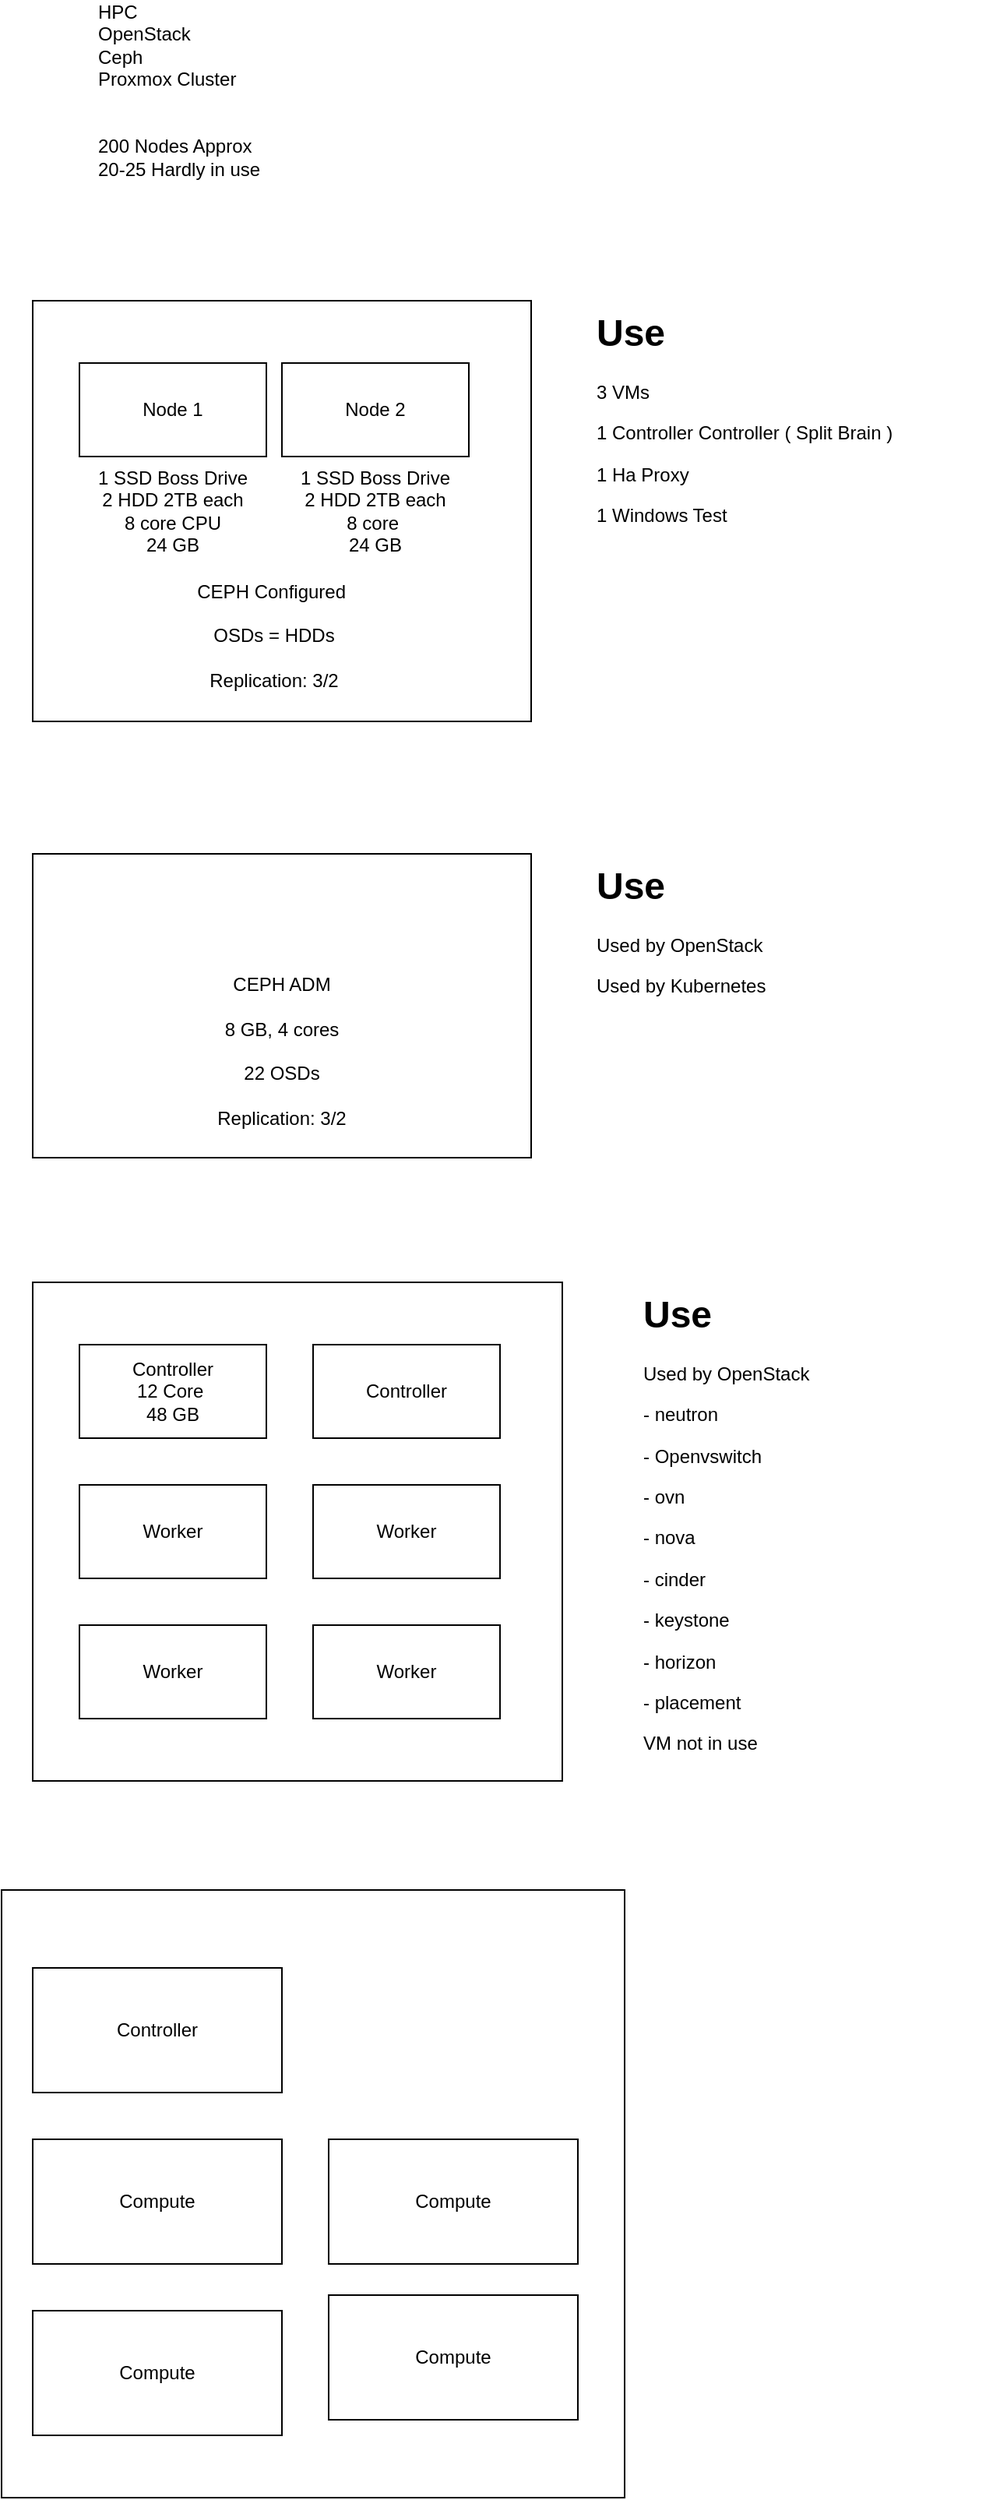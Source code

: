 <mxfile version="26.0.7">
  <diagram name="Page-1" id="2cJxX8rCElqf9o_g5jlh">
    <mxGraphModel dx="984" dy="695" grid="1" gridSize="10" guides="1" tooltips="1" connect="1" arrows="1" fold="1" page="1" pageScale="1" pageWidth="827" pageHeight="1169" math="0" shadow="0">
      <root>
        <mxCell id="0" />
        <mxCell id="1" parent="0" />
        <mxCell id="kHgYxxEt7aaKrCcU35Kq-28" value="" style="rounded=0;whiteSpace=wrap;html=1;" vertex="1" parent="1">
          <mxGeometry x="70" y="1250" width="400" height="390" as="geometry" />
        </mxCell>
        <mxCell id="kHgYxxEt7aaKrCcU35Kq-7" value="" style="rounded=0;whiteSpace=wrap;html=1;" vertex="1" parent="1">
          <mxGeometry x="90" y="230" width="320" height="270" as="geometry" />
        </mxCell>
        <mxCell id="kHgYxxEt7aaKrCcU35Kq-1" value="HPC&lt;div&gt;OpenStack&lt;/div&gt;&lt;div&gt;Ceph&lt;/div&gt;&lt;div&gt;Proxmox Cluster&lt;/div&gt;&lt;div&gt;&lt;br&gt;&lt;/div&gt;&lt;div&gt;&lt;br&gt;&lt;/div&gt;&lt;div&gt;200 Nodes Approx&lt;/div&gt;&lt;div&gt;20-25 Hardly in use&lt;/div&gt;" style="text;html=1;align=left;verticalAlign=middle;whiteSpace=wrap;rounded=0;" vertex="1" parent="1">
          <mxGeometry x="130" y="60" width="150" height="70" as="geometry" />
        </mxCell>
        <mxCell id="kHgYxxEt7aaKrCcU35Kq-2" value="Node 1" style="rounded=0;whiteSpace=wrap;html=1;" vertex="1" parent="1">
          <mxGeometry x="120" y="270" width="120" height="60" as="geometry" />
        </mxCell>
        <mxCell id="kHgYxxEt7aaKrCcU35Kq-3" value="Node 2" style="rounded=0;whiteSpace=wrap;html=1;labelBackgroundColor=default;" vertex="1" parent="1">
          <mxGeometry x="250" y="270" width="120" height="60" as="geometry" />
        </mxCell>
        <mxCell id="kHgYxxEt7aaKrCcU35Kq-4" value="1 SSD Boss Drive&lt;div&gt;2 HDD 2TB each&lt;/div&gt;&lt;div&gt;8 core CPU&lt;/div&gt;&lt;div&gt;24 GB&lt;/div&gt;" style="text;html=1;align=center;verticalAlign=middle;whiteSpace=wrap;rounded=0;" vertex="1" parent="1">
          <mxGeometry x="110" y="330" width="140" height="70" as="geometry" />
        </mxCell>
        <mxCell id="kHgYxxEt7aaKrCcU35Kq-5" value="1 SSD Boss Drive&lt;div&gt;2 HDD 2TB each&lt;/div&gt;&lt;div&gt;8 core&amp;nbsp;&lt;/div&gt;&lt;div&gt;24 GB&lt;/div&gt;" style="text;html=1;align=center;verticalAlign=middle;whiteSpace=wrap;rounded=0;" vertex="1" parent="1">
          <mxGeometry x="240" y="330" width="140" height="70" as="geometry" />
        </mxCell>
        <mxCell id="kHgYxxEt7aaKrCcU35Kq-6" value="CEPH Configured&amp;nbsp;&lt;div&gt;&lt;br&gt;&lt;/div&gt;&lt;div&gt;OSDs = HDDs&lt;/div&gt;&lt;div&gt;&lt;br&gt;&lt;/div&gt;&lt;div&gt;Replication: 3/2&lt;/div&gt;" style="text;html=1;align=center;verticalAlign=middle;whiteSpace=wrap;rounded=0;" vertex="1" parent="1">
          <mxGeometry x="130" y="400" width="230" height="90" as="geometry" />
        </mxCell>
        <mxCell id="kHgYxxEt7aaKrCcU35Kq-8" value="&lt;h1 style=&quot;margin-top: 0px;&quot;&gt;Use&lt;/h1&gt;&lt;p&gt;3 VMs&lt;/p&gt;&lt;p&gt;1 Controller Controller ( Split Brain )&lt;/p&gt;&lt;p&gt;1 Ha Proxy&lt;/p&gt;&lt;p&gt;1 Windows Test&lt;/p&gt;" style="text;html=1;whiteSpace=wrap;overflow=hidden;rounded=0;" vertex="1" parent="1">
          <mxGeometry x="450" y="230" width="230" height="170" as="geometry" />
        </mxCell>
        <mxCell id="kHgYxxEt7aaKrCcU35Kq-9" value="CEPH ADM&lt;div&gt;&lt;br&gt;&lt;/div&gt;&lt;div&gt;8 GB, 4 cores&lt;/div&gt;" style="rounded=0;whiteSpace=wrap;html=1;" vertex="1" parent="1">
          <mxGeometry x="90" y="585" width="320" height="195" as="geometry" />
        </mxCell>
        <mxCell id="kHgYxxEt7aaKrCcU35Kq-10" value="22 OSDs&lt;div&gt;&lt;br&gt;&lt;/div&gt;&lt;div&gt;Replication: 3/2&lt;/div&gt;" style="text;html=1;align=center;verticalAlign=middle;whiteSpace=wrap;rounded=0;" vertex="1" parent="1">
          <mxGeometry x="185" y="710" width="130" height="60" as="geometry" />
        </mxCell>
        <mxCell id="kHgYxxEt7aaKrCcU35Kq-11" value="&lt;h1 style=&quot;margin-top: 0px;&quot;&gt;Use&lt;/h1&gt;&lt;p&gt;Used by OpenStack&lt;/p&gt;&lt;p&gt;Used by Kubernetes&lt;/p&gt;" style="text;html=1;whiteSpace=wrap;overflow=hidden;rounded=0;" vertex="1" parent="1">
          <mxGeometry x="450" y="585" width="230" height="170" as="geometry" />
        </mxCell>
        <mxCell id="kHgYxxEt7aaKrCcU35Kq-21" value="" style="group" vertex="1" connectable="0" parent="1">
          <mxGeometry x="90" y="860" width="340" height="320" as="geometry" />
        </mxCell>
        <mxCell id="kHgYxxEt7aaKrCcU35Kq-20" value="" style="rounded=0;whiteSpace=wrap;html=1;fillColor=none;" vertex="1" parent="kHgYxxEt7aaKrCcU35Kq-21">
          <mxGeometry width="340" height="320" as="geometry" />
        </mxCell>
        <mxCell id="kHgYxxEt7aaKrCcU35Kq-29" value="" style="group" vertex="1" connectable="0" parent="kHgYxxEt7aaKrCcU35Kq-21">
          <mxGeometry x="30" y="40" width="270" height="240" as="geometry" />
        </mxCell>
        <mxCell id="kHgYxxEt7aaKrCcU35Kq-12" value="" style="rounded=0;whiteSpace=wrap;html=1;" vertex="1" parent="kHgYxxEt7aaKrCcU35Kq-29">
          <mxGeometry width="120" height="60" as="geometry" />
        </mxCell>
        <mxCell id="kHgYxxEt7aaKrCcU35Kq-13" value="Controller&lt;div&gt;12 Core&amp;nbsp;&lt;/div&gt;&lt;div&gt;48 GB&lt;/div&gt;" style="rounded=0;whiteSpace=wrap;html=1;" vertex="1" parent="kHgYxxEt7aaKrCcU35Kq-29">
          <mxGeometry width="120" height="60" as="geometry" />
        </mxCell>
        <mxCell id="kHgYxxEt7aaKrCcU35Kq-14" value="Controller" style="rounded=0;whiteSpace=wrap;html=1;" vertex="1" parent="kHgYxxEt7aaKrCcU35Kq-29">
          <mxGeometry x="150" width="120" height="60" as="geometry" />
        </mxCell>
        <mxCell id="kHgYxxEt7aaKrCcU35Kq-15" value="Worker" style="rounded=0;whiteSpace=wrap;html=1;" vertex="1" parent="kHgYxxEt7aaKrCcU35Kq-29">
          <mxGeometry x="150" y="180" width="120" height="60" as="geometry" />
        </mxCell>
        <mxCell id="kHgYxxEt7aaKrCcU35Kq-16" value="Worker" style="rounded=0;whiteSpace=wrap;html=1;" vertex="1" parent="kHgYxxEt7aaKrCcU35Kq-29">
          <mxGeometry x="150" y="90" width="120" height="60" as="geometry" />
        </mxCell>
        <mxCell id="kHgYxxEt7aaKrCcU35Kq-17" value="Worker" style="rounded=0;whiteSpace=wrap;html=1;" vertex="1" parent="kHgYxxEt7aaKrCcU35Kq-29">
          <mxGeometry y="90" width="120" height="60" as="geometry" />
        </mxCell>
        <mxCell id="kHgYxxEt7aaKrCcU35Kq-18" value="Worker" style="rounded=0;whiteSpace=wrap;html=1;" vertex="1" parent="kHgYxxEt7aaKrCcU35Kq-29">
          <mxGeometry y="180" width="120" height="60" as="geometry" />
        </mxCell>
        <mxCell id="kHgYxxEt7aaKrCcU35Kq-22" value="&lt;h1 style=&quot;margin-top: 0px;&quot;&gt;Use&lt;/h1&gt;&lt;p&gt;Used by OpenStack&lt;/p&gt;&lt;p&gt;- neutron&lt;/p&gt;&lt;p&gt;- Openvswitch&lt;/p&gt;&lt;p&gt;- ovn&lt;/p&gt;&lt;p&gt;- nova&lt;/p&gt;&lt;p&gt;- cinder&lt;/p&gt;&lt;p&gt;- keystone&lt;/p&gt;&lt;p&gt;- horizon&lt;/p&gt;&lt;p&gt;- placement&lt;/p&gt;&lt;p&gt;VM not in use&amp;nbsp;&lt;/p&gt;" style="text;html=1;whiteSpace=wrap;overflow=hidden;rounded=0;" vertex="1" parent="1">
          <mxGeometry x="480" y="860" width="230" height="320" as="geometry" />
        </mxCell>
        <mxCell id="kHgYxxEt7aaKrCcU35Kq-23" value="Controller" style="rounded=0;whiteSpace=wrap;html=1;" vertex="1" parent="1">
          <mxGeometry x="90" y="1300" width="160" height="80" as="geometry" />
        </mxCell>
        <mxCell id="kHgYxxEt7aaKrCcU35Kq-24" value="Compute" style="rounded=0;whiteSpace=wrap;html=1;" vertex="1" parent="1">
          <mxGeometry x="90" y="1410" width="160" height="80" as="geometry" />
        </mxCell>
        <mxCell id="kHgYxxEt7aaKrCcU35Kq-25" value="Compute" style="rounded=0;whiteSpace=wrap;html=1;" vertex="1" parent="1">
          <mxGeometry x="280" y="1510" width="160" height="80" as="geometry" />
        </mxCell>
        <mxCell id="kHgYxxEt7aaKrCcU35Kq-26" value="Compute" style="rounded=0;whiteSpace=wrap;html=1;" vertex="1" parent="1">
          <mxGeometry x="90" y="1520" width="160" height="80" as="geometry" />
        </mxCell>
        <mxCell id="kHgYxxEt7aaKrCcU35Kq-27" value="Compute" style="rounded=0;whiteSpace=wrap;html=1;" vertex="1" parent="1">
          <mxGeometry x="280" y="1410" width="160" height="80" as="geometry" />
        </mxCell>
      </root>
    </mxGraphModel>
  </diagram>
</mxfile>
